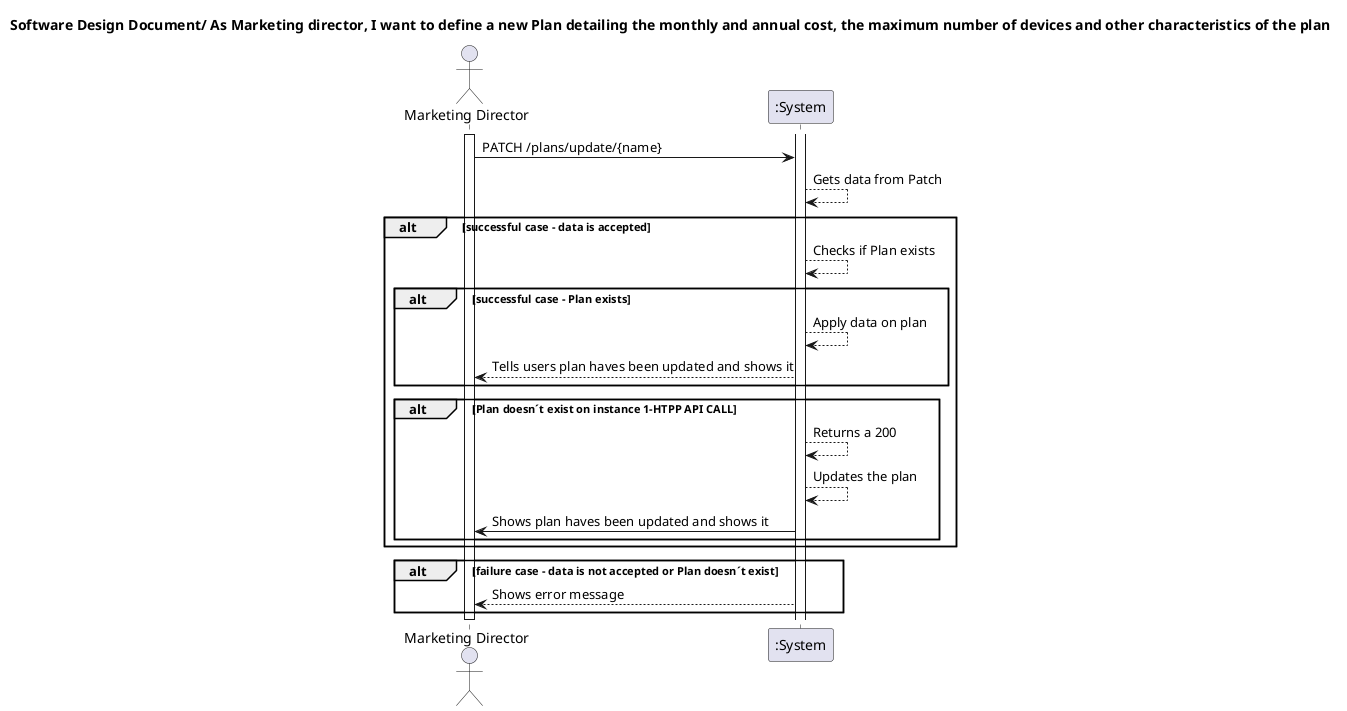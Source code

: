 @startuml
'https://plantuml.com/sequence-diagram
actor "Marketing Director" as MD
title Software Design Document/ As Marketing director, I want to define a new Plan detailing the monthly and annual cost, the maximum number of devices and other characteristics of the plan

activate MD

MD -> ":System" : PATCH /plans/update/{name}
":System" --> ":System" : Gets data from Patch

alt successful case - data is accepted

":System" --> ":System" : Checks if Plan exists
alt successful case - Plan exists
":System" --> ":System" : Apply data on plan
":System" --> MD : Tells users plan haves been updated and shows it


end

alt Plan doesn´t exist on instance 1-HTPP API CALL
":System"-->":System":Returns a 200
":System" --> ":System" : Updates the plan
":System" -> MD: Shows plan haves been updated and shows it

end
end

alt failure case - data is not accepted or Plan doesn´t exist
activate ":System"
":System" --> MD : Shows error message

end
deactivate MD
@enduml